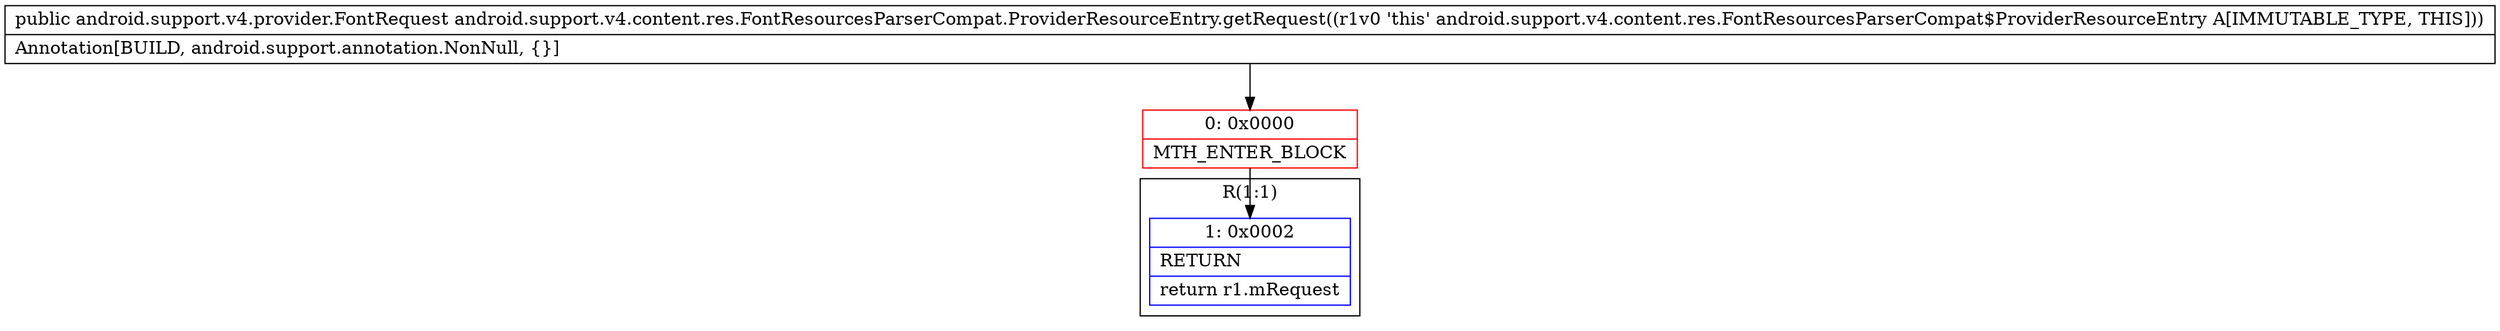 digraph "CFG forandroid.support.v4.content.res.FontResourcesParserCompat.ProviderResourceEntry.getRequest()Landroid\/support\/v4\/provider\/FontRequest;" {
subgraph cluster_Region_2134777040 {
label = "R(1:1)";
node [shape=record,color=blue];
Node_1 [shape=record,label="{1\:\ 0x0002|RETURN\l|return r1.mRequest\l}"];
}
Node_0 [shape=record,color=red,label="{0\:\ 0x0000|MTH_ENTER_BLOCK\l}"];
MethodNode[shape=record,label="{public android.support.v4.provider.FontRequest android.support.v4.content.res.FontResourcesParserCompat.ProviderResourceEntry.getRequest((r1v0 'this' android.support.v4.content.res.FontResourcesParserCompat$ProviderResourceEntry A[IMMUTABLE_TYPE, THIS]))  | Annotation[BUILD, android.support.annotation.NonNull, \{\}]\l}"];
MethodNode -> Node_0;
Node_0 -> Node_1;
}

